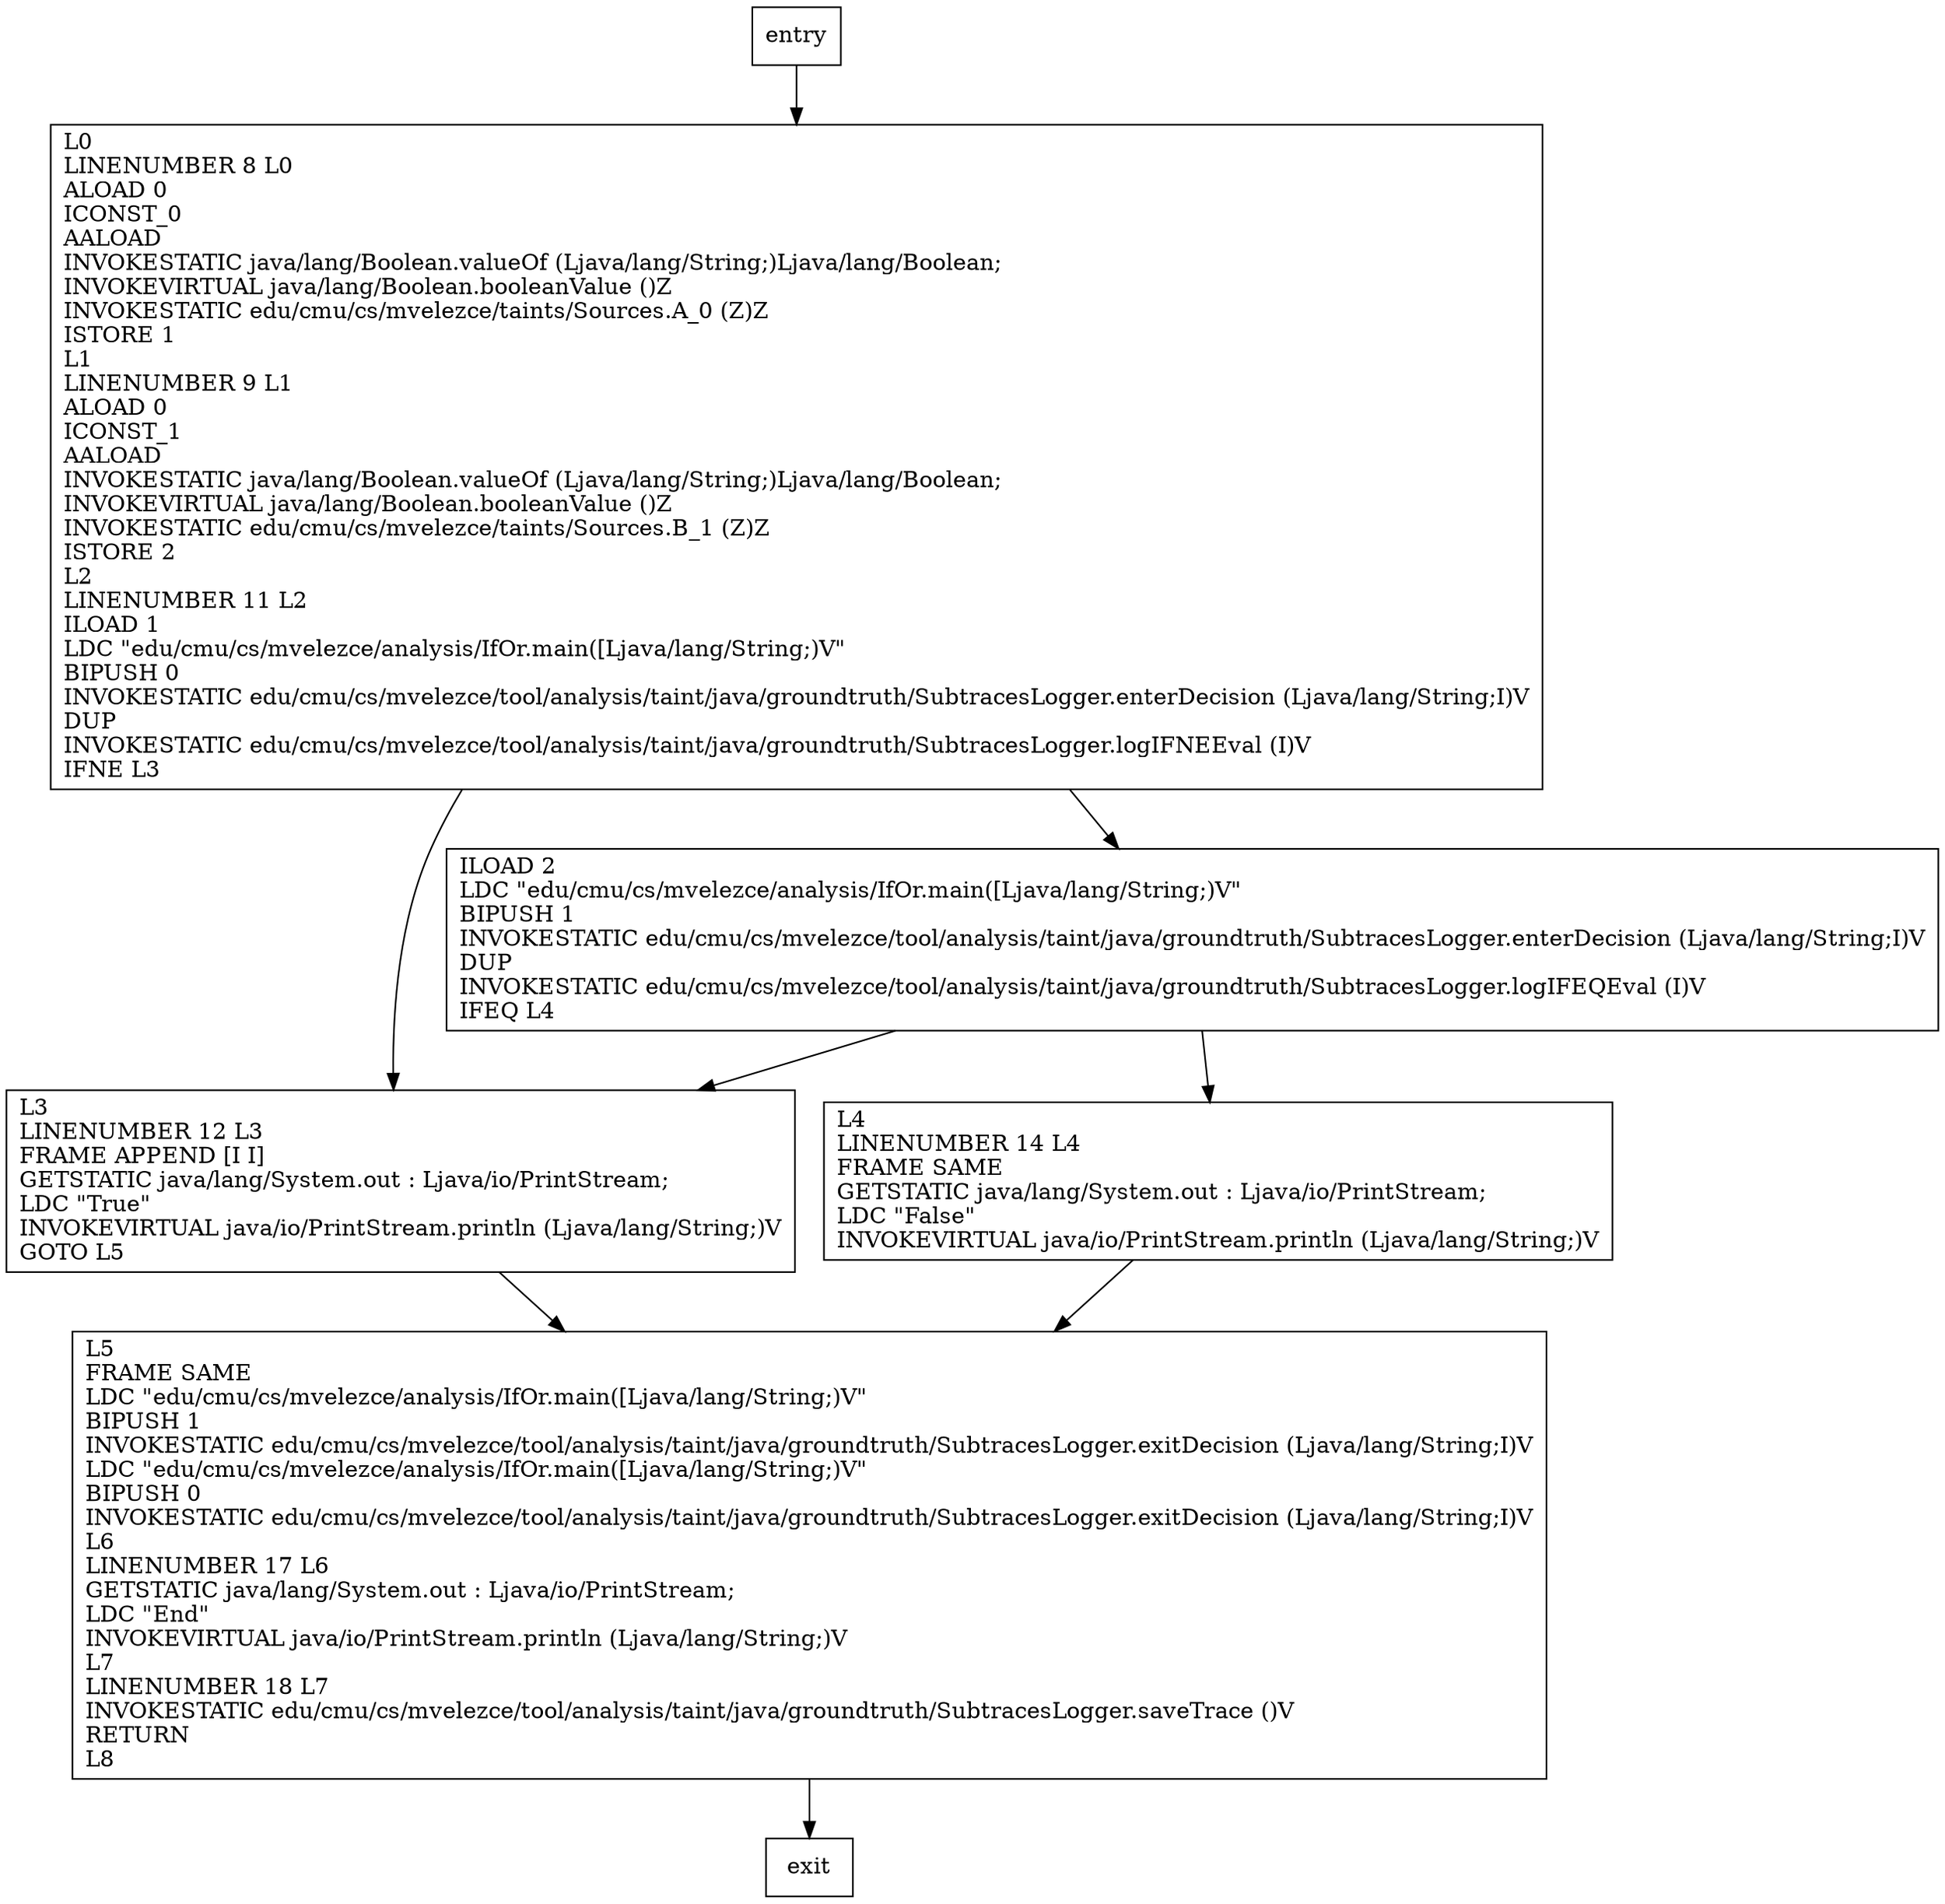 digraph main {
node [shape=record];
1281445260 [label="L0\lLINENUMBER 8 L0\lALOAD 0\lICONST_0\lAALOAD\lINVOKESTATIC java/lang/Boolean.valueOf (Ljava/lang/String;)Ljava/lang/Boolean;\lINVOKEVIRTUAL java/lang/Boolean.booleanValue ()Z\lINVOKESTATIC edu/cmu/cs/mvelezce/taints/Sources.A_0 (Z)Z\lISTORE 1\lL1\lLINENUMBER 9 L1\lALOAD 0\lICONST_1\lAALOAD\lINVOKESTATIC java/lang/Boolean.valueOf (Ljava/lang/String;)Ljava/lang/Boolean;\lINVOKEVIRTUAL java/lang/Boolean.booleanValue ()Z\lINVOKESTATIC edu/cmu/cs/mvelezce/taints/Sources.B_1 (Z)Z\lISTORE 2\lL2\lLINENUMBER 11 L2\lILOAD 1\lLDC \"edu/cmu/cs/mvelezce/analysis/IfOr.main([Ljava/lang/String;)V\"\lBIPUSH 0\lINVOKESTATIC edu/cmu/cs/mvelezce/tool/analysis/taint/java/groundtruth/SubtracesLogger.enterDecision (Ljava/lang/String;I)V\lDUP\lINVOKESTATIC edu/cmu/cs/mvelezce/tool/analysis/taint/java/groundtruth/SubtracesLogger.logIFNEEval (I)V\lIFNE L3\l"];
595245714 [label="L4\lLINENUMBER 14 L4\lFRAME SAME\lGETSTATIC java/lang/System.out : Ljava/io/PrintStream;\lLDC \"False\"\lINVOKEVIRTUAL java/io/PrintStream.println (Ljava/lang/String;)V\l"];
719635492 [label="L3\lLINENUMBER 12 L3\lFRAME APPEND [I I]\lGETSTATIC java/lang/System.out : Ljava/io/PrintStream;\lLDC \"True\"\lINVOKEVIRTUAL java/io/PrintStream.println (Ljava/lang/String;)V\lGOTO L5\l"];
964736079 [label="ILOAD 2\lLDC \"edu/cmu/cs/mvelezce/analysis/IfOr.main([Ljava/lang/String;)V\"\lBIPUSH 1\lINVOKESTATIC edu/cmu/cs/mvelezce/tool/analysis/taint/java/groundtruth/SubtracesLogger.enterDecision (Ljava/lang/String;I)V\lDUP\lINVOKESTATIC edu/cmu/cs/mvelezce/tool/analysis/taint/java/groundtruth/SubtracesLogger.logIFEQEval (I)V\lIFEQ L4\l"];
1706139228 [label="L5\lFRAME SAME\lLDC \"edu/cmu/cs/mvelezce/analysis/IfOr.main([Ljava/lang/String;)V\"\lBIPUSH 1\lINVOKESTATIC edu/cmu/cs/mvelezce/tool/analysis/taint/java/groundtruth/SubtracesLogger.exitDecision (Ljava/lang/String;I)V\lLDC \"edu/cmu/cs/mvelezce/analysis/IfOr.main([Ljava/lang/String;)V\"\lBIPUSH 0\lINVOKESTATIC edu/cmu/cs/mvelezce/tool/analysis/taint/java/groundtruth/SubtracesLogger.exitDecision (Ljava/lang/String;I)V\lL6\lLINENUMBER 17 L6\lGETSTATIC java/lang/System.out : Ljava/io/PrintStream;\lLDC \"End\"\lINVOKEVIRTUAL java/io/PrintStream.println (Ljava/lang/String;)V\lL7\lLINENUMBER 18 L7\lINVOKESTATIC edu/cmu/cs/mvelezce/tool/analysis/taint/java/groundtruth/SubtracesLogger.saveTrace ()V\lRETURN\lL8\l"];
entry;
exit;
1281445260 -> 719635492;
1281445260 -> 964736079;
entry -> 1281445260;
595245714 -> 1706139228;
719635492 -> 1706139228;
964736079 -> 595245714;
964736079 -> 719635492;
1706139228 -> exit;
}
